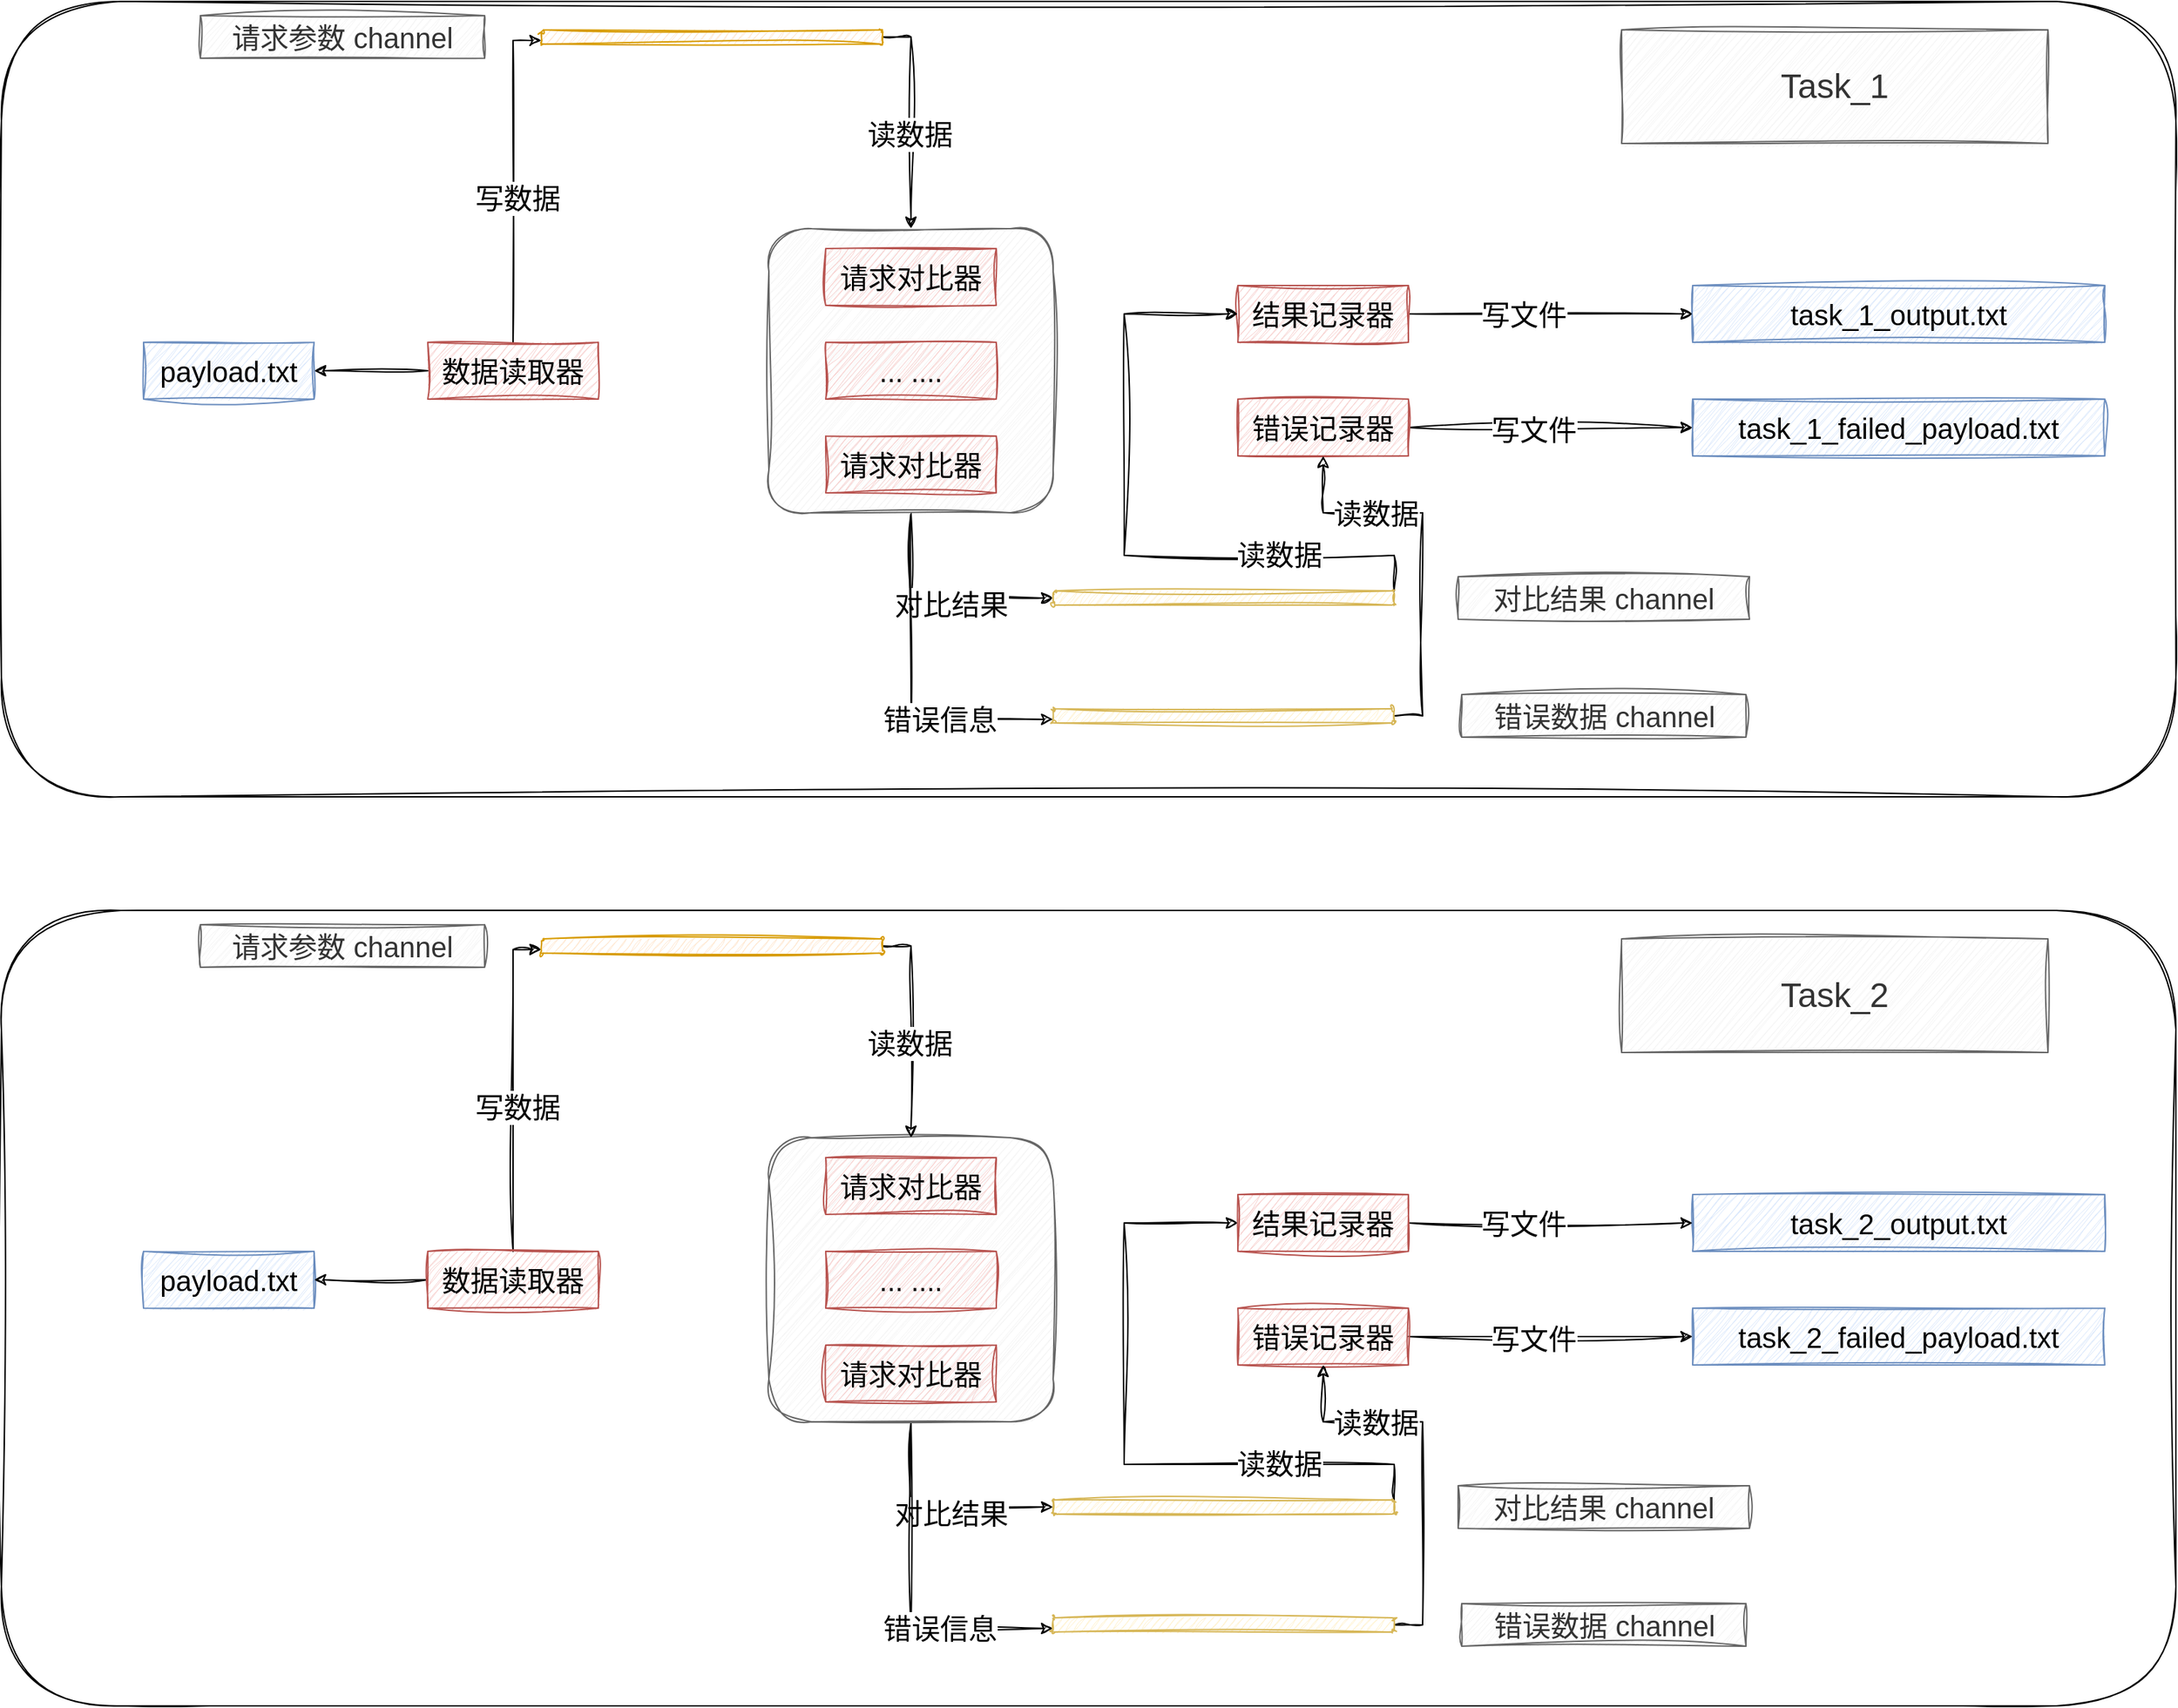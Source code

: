 <mxfile version="27.1.4">
  <diagram name="第 1 页" id="gOwj-vQniG3H-YBWemjl">
    <mxGraphModel dx="2249" dy="1315" grid="1" gridSize="10" guides="1" tooltips="1" connect="1" arrows="1" fold="1" page="1" pageScale="1" pageWidth="4800" pageHeight="4800" math="0" shadow="0">
      <root>
        <mxCell id="0" />
        <mxCell id="1" parent="0" />
        <mxCell id="X8sbBprj1SlT98JKXLwf-49" value="" style="rounded=1;whiteSpace=wrap;html=1;sketch=1;curveFitting=1;jiggle=2;" vertex="1" parent="1">
          <mxGeometry x="380" y="740" width="1530" height="560" as="geometry" />
        </mxCell>
        <mxCell id="X8sbBprj1SlT98JKXLwf-50" style="edgeStyle=orthogonalEdgeStyle;rounded=0;orthogonalLoop=1;jettySize=auto;html=1;exitX=0.5;exitY=1;exitDx=0;exitDy=0;entryX=0;entryY=0.5;entryDx=0;entryDy=0;sketch=1;curveFitting=1;jiggle=2;" edge="1" parent="1" source="X8sbBprj1SlT98JKXLwf-54" target="X8sbBprj1SlT98JKXLwf-77">
          <mxGeometry relative="1" as="geometry" />
        </mxCell>
        <mxCell id="X8sbBprj1SlT98JKXLwf-51" value="对比结果" style="edgeLabel;html=1;align=center;verticalAlign=middle;resizable=0;points=[];fontSize=20;sketch=1;curveFitting=1;jiggle=2;" vertex="1" connectable="0" parent="X8sbBprj1SlT98JKXLwf-50">
          <mxGeometry x="0.1" y="-4" relative="1" as="geometry">
            <mxPoint as="offset" />
          </mxGeometry>
        </mxCell>
        <mxCell id="X8sbBprj1SlT98JKXLwf-52" style="edgeStyle=orthogonalEdgeStyle;rounded=0;orthogonalLoop=1;jettySize=auto;html=1;exitX=0.5;exitY=1;exitDx=0;exitDy=0;entryX=0;entryY=0.75;entryDx=0;entryDy=0;sketch=1;curveFitting=1;jiggle=2;" edge="1" parent="1" source="X8sbBprj1SlT98JKXLwf-54" target="X8sbBprj1SlT98JKXLwf-81">
          <mxGeometry relative="1" as="geometry" />
        </mxCell>
        <mxCell id="X8sbBprj1SlT98JKXLwf-53" value="错误信息" style="edgeLabel;html=1;align=center;verticalAlign=middle;resizable=0;points=[];fontSize=20;sketch=1;curveFitting=1;jiggle=2;" vertex="1" connectable="0" parent="X8sbBprj1SlT98JKXLwf-52">
          <mxGeometry x="0.348" y="2" relative="1" as="geometry">
            <mxPoint y="1" as="offset" />
          </mxGeometry>
        </mxCell>
        <mxCell id="X8sbBprj1SlT98JKXLwf-54" value="" style="rounded=1;whiteSpace=wrap;html=1;fillColor=#f5f5f5;fontColor=#333333;strokeColor=#666666;sketch=1;curveFitting=1;jiggle=2;" vertex="1" parent="1">
          <mxGeometry x="920" y="900" width="200" height="200" as="geometry" />
        </mxCell>
        <mxCell id="X8sbBprj1SlT98JKXLwf-55" value="payload.txt" style="rounded=0;whiteSpace=wrap;html=1;fillColor=#dae8fc;strokeColor=#6c8ebf;fontSize=20;sketch=1;curveFitting=1;jiggle=2;" vertex="1" parent="1">
          <mxGeometry x="480" y="980" width="120" height="40" as="geometry" />
        </mxCell>
        <mxCell id="X8sbBprj1SlT98JKXLwf-56" value="请求对比器" style="rounded=0;whiteSpace=wrap;html=1;fontSize=20;fillColor=#f8cecc;strokeColor=#b85450;sketch=1;curveFitting=1;jiggle=2;" vertex="1" parent="1">
          <mxGeometry x="960" y="914" width="120" height="40" as="geometry" />
        </mxCell>
        <mxCell id="X8sbBprj1SlT98JKXLwf-57" value="task_1_output.txt" style="rounded=0;whiteSpace=wrap;html=1;fontSize=20;fillColor=#dae8fc;strokeColor=#6c8ebf;sketch=1;curveFitting=1;jiggle=2;" vertex="1" parent="1">
          <mxGeometry x="1570" y="940" width="290" height="40" as="geometry" />
        </mxCell>
        <mxCell id="X8sbBprj1SlT98JKXLwf-58" value="task_1_failed_payload.txt" style="rounded=0;whiteSpace=wrap;html=1;fontSize=20;fillColor=#dae8fc;strokeColor=#6c8ebf;sketch=1;curveFitting=1;jiggle=2;" vertex="1" parent="1">
          <mxGeometry x="1570" y="1020" width="290" height="40" as="geometry" />
        </mxCell>
        <mxCell id="X8sbBprj1SlT98JKXLwf-59" value="请求对比器" style="rounded=0;whiteSpace=wrap;html=1;fontSize=20;fillColor=#f8cecc;strokeColor=#b85450;sketch=1;curveFitting=1;jiggle=2;" vertex="1" parent="1">
          <mxGeometry x="960" y="1046" width="120" height="40" as="geometry" />
        </mxCell>
        <mxCell id="X8sbBprj1SlT98JKXLwf-60" style="edgeStyle=orthogonalEdgeStyle;rounded=0;orthogonalLoop=1;jettySize=auto;html=1;exitX=0;exitY=0.5;exitDx=0;exitDy=0;sketch=1;curveFitting=1;jiggle=2;" edge="1" parent="1" source="X8sbBprj1SlT98JKXLwf-63" target="X8sbBprj1SlT98JKXLwf-55">
          <mxGeometry relative="1" as="geometry" />
        </mxCell>
        <mxCell id="X8sbBprj1SlT98JKXLwf-61" style="edgeStyle=orthogonalEdgeStyle;rounded=0;orthogonalLoop=1;jettySize=auto;html=1;exitX=0.5;exitY=0;exitDx=0;exitDy=0;entryX=0;entryY=0.75;entryDx=0;entryDy=0;sketch=1;curveFitting=1;jiggle=2;" edge="1" parent="1" source="X8sbBprj1SlT98JKXLwf-63" target="X8sbBprj1SlT98JKXLwf-72">
          <mxGeometry relative="1" as="geometry" />
        </mxCell>
        <mxCell id="X8sbBprj1SlT98JKXLwf-62" value="写数据" style="edgeLabel;html=1;align=center;verticalAlign=middle;resizable=0;points=[];fontSize=20;sketch=1;curveFitting=1;jiggle=2;" vertex="1" connectable="0" parent="X8sbBprj1SlT98JKXLwf-61">
          <mxGeometry x="-0.119" y="-3" relative="1" as="geometry">
            <mxPoint as="offset" />
          </mxGeometry>
        </mxCell>
        <mxCell id="X8sbBprj1SlT98JKXLwf-63" value="数据读取器" style="rounded=0;whiteSpace=wrap;html=1;fillColor=#f8cecc;strokeColor=#b85450;fontSize=20;sketch=1;curveFitting=1;jiggle=2;" vertex="1" parent="1">
          <mxGeometry x="680" y="980" width="120" height="40" as="geometry" />
        </mxCell>
        <mxCell id="X8sbBprj1SlT98JKXLwf-64" style="edgeStyle=orthogonalEdgeStyle;rounded=0;orthogonalLoop=1;jettySize=auto;html=1;exitX=1;exitY=0.5;exitDx=0;exitDy=0;entryX=0;entryY=0.5;entryDx=0;entryDy=0;sketch=1;curveFitting=1;jiggle=2;" edge="1" parent="1" source="X8sbBprj1SlT98JKXLwf-66" target="X8sbBprj1SlT98JKXLwf-57">
          <mxGeometry relative="1" as="geometry" />
        </mxCell>
        <mxCell id="X8sbBprj1SlT98JKXLwf-65" value="写文件" style="edgeLabel;html=1;align=center;verticalAlign=middle;resizable=0;points=[];fontSize=20;sketch=1;curveFitting=1;jiggle=2;" vertex="1" connectable="0" parent="X8sbBprj1SlT98JKXLwf-64">
          <mxGeometry x="-0.19" relative="1" as="geometry">
            <mxPoint as="offset" />
          </mxGeometry>
        </mxCell>
        <mxCell id="X8sbBprj1SlT98JKXLwf-66" value="结果记录器" style="rounded=0;whiteSpace=wrap;html=1;fontSize=20;fillColor=#f8cecc;strokeColor=#b85450;sketch=1;curveFitting=1;jiggle=2;" vertex="1" parent="1">
          <mxGeometry x="1250" y="940" width="120" height="40" as="geometry" />
        </mxCell>
        <mxCell id="X8sbBprj1SlT98JKXLwf-67" style="edgeStyle=orthogonalEdgeStyle;rounded=0;orthogonalLoop=1;jettySize=auto;html=1;exitX=1;exitY=0.5;exitDx=0;exitDy=0;sketch=1;curveFitting=1;jiggle=2;" edge="1" parent="1" source="X8sbBprj1SlT98JKXLwf-69" target="X8sbBprj1SlT98JKXLwf-58">
          <mxGeometry relative="1" as="geometry" />
        </mxCell>
        <mxCell id="X8sbBprj1SlT98JKXLwf-68" value="写文件" style="edgeLabel;html=1;align=center;verticalAlign=middle;resizable=0;points=[];fontSize=20;sketch=1;curveFitting=1;jiggle=2;" vertex="1" connectable="0" parent="X8sbBprj1SlT98JKXLwf-67">
          <mxGeometry x="-0.12" y="-1" relative="1" as="geometry">
            <mxPoint as="offset" />
          </mxGeometry>
        </mxCell>
        <mxCell id="X8sbBprj1SlT98JKXLwf-69" value="错误记录器" style="rounded=0;whiteSpace=wrap;html=1;fontSize=20;fillColor=#f8cecc;strokeColor=#b85450;sketch=1;curveFitting=1;jiggle=2;" vertex="1" parent="1">
          <mxGeometry x="1250" y="1020" width="120" height="40" as="geometry" />
        </mxCell>
        <mxCell id="X8sbBprj1SlT98JKXLwf-70" style="edgeStyle=orthogonalEdgeStyle;rounded=0;orthogonalLoop=1;jettySize=auto;html=1;exitX=1;exitY=0.5;exitDx=0;exitDy=0;sketch=1;curveFitting=1;jiggle=2;" edge="1" parent="1" source="X8sbBprj1SlT98JKXLwf-72" target="X8sbBprj1SlT98JKXLwf-54">
          <mxGeometry relative="1" as="geometry" />
        </mxCell>
        <mxCell id="X8sbBprj1SlT98JKXLwf-71" value="读数据" style="edgeLabel;html=1;align=center;verticalAlign=middle;resizable=0;points=[];fontSize=20;sketch=1;curveFitting=1;jiggle=2;" vertex="1" connectable="0" parent="X8sbBprj1SlT98JKXLwf-70">
          <mxGeometry x="0.136" y="-1" relative="1" as="geometry">
            <mxPoint as="offset" />
          </mxGeometry>
        </mxCell>
        <mxCell id="X8sbBprj1SlT98JKXLwf-72" value="" style="rounded=1;whiteSpace=wrap;html=1;fillColor=#ffe6cc;strokeColor=#d79b00;sketch=1;curveFitting=1;jiggle=2;" vertex="1" parent="1">
          <mxGeometry x="760" y="760" width="240" height="10" as="geometry" />
        </mxCell>
        <mxCell id="X8sbBprj1SlT98JKXLwf-73" value="请求参数 channel" style="text;html=1;align=center;verticalAlign=middle;whiteSpace=wrap;rounded=0;fontSize=20;fillColor=#f5f5f5;strokeColor=#666666;fontColor=#333333;sketch=1;curveFitting=1;jiggle=2;" vertex="1" parent="1">
          <mxGeometry x="520" y="750" width="200" height="30" as="geometry" />
        </mxCell>
        <mxCell id="X8sbBprj1SlT98JKXLwf-74" value="... ...." style="rounded=0;whiteSpace=wrap;html=1;fontSize=20;fillColor=#f8cecc;strokeColor=#b85450;sketch=1;curveFitting=1;jiggle=2;" vertex="1" parent="1">
          <mxGeometry x="960" y="980" width="120" height="40" as="geometry" />
        </mxCell>
        <mxCell id="X8sbBprj1SlT98JKXLwf-75" style="edgeStyle=orthogonalEdgeStyle;rounded=0;orthogonalLoop=1;jettySize=auto;html=1;exitX=1;exitY=0;exitDx=0;exitDy=0;entryX=0;entryY=0.5;entryDx=0;entryDy=0;sketch=1;curveFitting=1;jiggle=2;" edge="1" parent="1" source="X8sbBprj1SlT98JKXLwf-77" target="X8sbBprj1SlT98JKXLwf-66">
          <mxGeometry relative="1" as="geometry">
            <Array as="points">
              <mxPoint x="1360" y="1130" />
              <mxPoint x="1170" y="1130" />
              <mxPoint x="1170" y="960" />
            </Array>
          </mxGeometry>
        </mxCell>
        <mxCell id="X8sbBprj1SlT98JKXLwf-76" value="读数据" style="edgeLabel;html=1;align=center;verticalAlign=middle;resizable=0;points=[];fontSize=20;sketch=1;curveFitting=1;jiggle=2;" vertex="1" connectable="0" parent="X8sbBprj1SlT98JKXLwf-75">
          <mxGeometry x="-0.542" y="-1" relative="1" as="geometry">
            <mxPoint as="offset" />
          </mxGeometry>
        </mxCell>
        <mxCell id="X8sbBprj1SlT98JKXLwf-77" value="" style="rounded=1;whiteSpace=wrap;html=1;fillColor=#fff2cc;strokeColor=#d6b656;sketch=1;curveFitting=1;jiggle=2;" vertex="1" parent="1">
          <mxGeometry x="1120" y="1155" width="240" height="10" as="geometry" />
        </mxCell>
        <mxCell id="X8sbBprj1SlT98JKXLwf-78" value="对比结果 channel" style="text;html=1;align=center;verticalAlign=middle;whiteSpace=wrap;rounded=0;fontSize=20;fillColor=#f5f5f5;fontColor=#333333;strokeColor=#666666;sketch=1;curveFitting=1;jiggle=2;" vertex="1" parent="1">
          <mxGeometry x="1405" y="1145" width="205" height="30" as="geometry" />
        </mxCell>
        <mxCell id="X8sbBprj1SlT98JKXLwf-79" style="edgeStyle=orthogonalEdgeStyle;rounded=0;orthogonalLoop=1;jettySize=auto;html=1;exitX=1;exitY=0.5;exitDx=0;exitDy=0;entryX=0.5;entryY=1;entryDx=0;entryDy=0;sketch=1;curveFitting=1;jiggle=2;" edge="1" parent="1" source="X8sbBprj1SlT98JKXLwf-81" target="X8sbBprj1SlT98JKXLwf-69">
          <mxGeometry relative="1" as="geometry">
            <Array as="points">
              <mxPoint x="1380" y="1243" />
              <mxPoint x="1380" y="1100" />
              <mxPoint x="1310" y="1100" />
            </Array>
          </mxGeometry>
        </mxCell>
        <mxCell id="X8sbBprj1SlT98JKXLwf-80" value="读数据" style="edgeLabel;html=1;align=center;verticalAlign=middle;resizable=0;points=[];fontSize=20;sketch=1;curveFitting=1;jiggle=2;" vertex="1" connectable="0" parent="X8sbBprj1SlT98JKXLwf-79">
          <mxGeometry x="0.436" relative="1" as="geometry">
            <mxPoint as="offset" />
          </mxGeometry>
        </mxCell>
        <mxCell id="X8sbBprj1SlT98JKXLwf-81" value="" style="rounded=1;whiteSpace=wrap;html=1;fillColor=#fff2cc;strokeColor=#d6b656;sketch=1;curveFitting=1;jiggle=2;" vertex="1" parent="1">
          <mxGeometry x="1120" y="1238" width="240" height="10" as="geometry" />
        </mxCell>
        <mxCell id="X8sbBprj1SlT98JKXLwf-82" value="错误数据 channel" style="text;html=1;align=center;verticalAlign=middle;whiteSpace=wrap;rounded=0;fontSize=20;fillColor=#f5f5f5;fontColor=#333333;strokeColor=#666666;sketch=1;curveFitting=1;jiggle=2;" vertex="1" parent="1">
          <mxGeometry x="1407.5" y="1228" width="200" height="30" as="geometry" />
        </mxCell>
        <mxCell id="X8sbBprj1SlT98JKXLwf-83" value="&lt;font style=&quot;font-size: 24px;&quot;&gt;Task_1&lt;/font&gt;" style="text;html=1;align=center;verticalAlign=middle;whiteSpace=wrap;rounded=0;fillColor=#f5f5f5;strokeColor=#666666;fontColor=#333333;sketch=1;curveFitting=1;jiggle=2;" vertex="1" parent="1">
          <mxGeometry x="1520" y="760" width="300" height="80" as="geometry" />
        </mxCell>
        <mxCell id="X8sbBprj1SlT98JKXLwf-121" value="" style="rounded=1;whiteSpace=wrap;html=1;sketch=1;curveFitting=1;jiggle=2;" vertex="1" parent="1">
          <mxGeometry x="380" y="1380" width="1530" height="560" as="geometry" />
        </mxCell>
        <mxCell id="X8sbBprj1SlT98JKXLwf-122" style="edgeStyle=orthogonalEdgeStyle;rounded=0;orthogonalLoop=1;jettySize=auto;html=1;exitX=0.5;exitY=1;exitDx=0;exitDy=0;entryX=0;entryY=0.5;entryDx=0;entryDy=0;sketch=1;curveFitting=1;jiggle=2;" edge="1" parent="1" source="X8sbBprj1SlT98JKXLwf-126" target="X8sbBprj1SlT98JKXLwf-149">
          <mxGeometry relative="1" as="geometry" />
        </mxCell>
        <mxCell id="X8sbBprj1SlT98JKXLwf-123" value="对比结果" style="edgeLabel;html=1;align=center;verticalAlign=middle;resizable=0;points=[];fontSize=20;sketch=1;curveFitting=1;jiggle=2;" vertex="1" connectable="0" parent="X8sbBprj1SlT98JKXLwf-122">
          <mxGeometry x="0.1" y="-4" relative="1" as="geometry">
            <mxPoint as="offset" />
          </mxGeometry>
        </mxCell>
        <mxCell id="X8sbBprj1SlT98JKXLwf-124" style="edgeStyle=orthogonalEdgeStyle;rounded=0;orthogonalLoop=1;jettySize=auto;html=1;exitX=0.5;exitY=1;exitDx=0;exitDy=0;entryX=0;entryY=0.75;entryDx=0;entryDy=0;sketch=1;curveFitting=1;jiggle=2;" edge="1" parent="1" source="X8sbBprj1SlT98JKXLwf-126" target="X8sbBprj1SlT98JKXLwf-153">
          <mxGeometry relative="1" as="geometry" />
        </mxCell>
        <mxCell id="X8sbBprj1SlT98JKXLwf-125" value="错误信息" style="edgeLabel;html=1;align=center;verticalAlign=middle;resizable=0;points=[];fontSize=20;sketch=1;curveFitting=1;jiggle=2;" vertex="1" connectable="0" parent="X8sbBprj1SlT98JKXLwf-124">
          <mxGeometry x="0.348" y="2" relative="1" as="geometry">
            <mxPoint y="1" as="offset" />
          </mxGeometry>
        </mxCell>
        <mxCell id="X8sbBprj1SlT98JKXLwf-126" value="" style="rounded=1;whiteSpace=wrap;html=1;fillColor=#f5f5f5;fontColor=#333333;strokeColor=#666666;sketch=1;curveFitting=1;jiggle=2;" vertex="1" parent="1">
          <mxGeometry x="920" y="1540" width="200" height="200" as="geometry" />
        </mxCell>
        <mxCell id="X8sbBprj1SlT98JKXLwf-127" value="payload.txt" style="rounded=0;whiteSpace=wrap;html=1;fillColor=#dae8fc;strokeColor=#6c8ebf;fontSize=20;sketch=1;curveFitting=1;jiggle=2;" vertex="1" parent="1">
          <mxGeometry x="480" y="1620" width="120" height="40" as="geometry" />
        </mxCell>
        <mxCell id="X8sbBprj1SlT98JKXLwf-128" value="请求对比器" style="rounded=0;whiteSpace=wrap;html=1;fontSize=20;fillColor=#f8cecc;strokeColor=#b85450;sketch=1;curveFitting=1;jiggle=2;" vertex="1" parent="1">
          <mxGeometry x="960" y="1554" width="120" height="40" as="geometry" />
        </mxCell>
        <mxCell id="X8sbBprj1SlT98JKXLwf-129" value="task_2_output.txt" style="rounded=0;whiteSpace=wrap;html=1;fontSize=20;fillColor=#dae8fc;strokeColor=#6c8ebf;sketch=1;curveFitting=1;jiggle=2;" vertex="1" parent="1">
          <mxGeometry x="1570" y="1580" width="290" height="40" as="geometry" />
        </mxCell>
        <mxCell id="X8sbBprj1SlT98JKXLwf-130" value="task_2_failed_payload.txt" style="rounded=0;whiteSpace=wrap;html=1;fontSize=20;fillColor=#dae8fc;strokeColor=#6c8ebf;sketch=1;curveFitting=1;jiggle=2;" vertex="1" parent="1">
          <mxGeometry x="1570" y="1660" width="290" height="40" as="geometry" />
        </mxCell>
        <mxCell id="X8sbBprj1SlT98JKXLwf-131" value="请求对比器" style="rounded=0;whiteSpace=wrap;html=1;fontSize=20;fillColor=#f8cecc;strokeColor=#b85450;sketch=1;curveFitting=1;jiggle=2;" vertex="1" parent="1">
          <mxGeometry x="960" y="1686" width="120" height="40" as="geometry" />
        </mxCell>
        <mxCell id="X8sbBprj1SlT98JKXLwf-132" style="edgeStyle=orthogonalEdgeStyle;rounded=0;orthogonalLoop=1;jettySize=auto;html=1;exitX=0;exitY=0.5;exitDx=0;exitDy=0;sketch=1;curveFitting=1;jiggle=2;" edge="1" parent="1" source="X8sbBprj1SlT98JKXLwf-135" target="X8sbBprj1SlT98JKXLwf-127">
          <mxGeometry relative="1" as="geometry" />
        </mxCell>
        <mxCell id="X8sbBprj1SlT98JKXLwf-133" style="edgeStyle=orthogonalEdgeStyle;rounded=0;orthogonalLoop=1;jettySize=auto;html=1;exitX=0.5;exitY=0;exitDx=0;exitDy=0;entryX=0;entryY=0.75;entryDx=0;entryDy=0;sketch=1;curveFitting=1;jiggle=2;" edge="1" parent="1" source="X8sbBprj1SlT98JKXLwf-135" target="X8sbBprj1SlT98JKXLwf-144">
          <mxGeometry relative="1" as="geometry" />
        </mxCell>
        <mxCell id="X8sbBprj1SlT98JKXLwf-134" value="写数据" style="edgeLabel;html=1;align=center;verticalAlign=middle;resizable=0;points=[];fontSize=20;sketch=1;curveFitting=1;jiggle=2;" vertex="1" connectable="0" parent="X8sbBprj1SlT98JKXLwf-133">
          <mxGeometry x="-0.119" y="-3" relative="1" as="geometry">
            <mxPoint as="offset" />
          </mxGeometry>
        </mxCell>
        <mxCell id="X8sbBprj1SlT98JKXLwf-135" value="数据读取器" style="rounded=0;whiteSpace=wrap;html=1;fillColor=#f8cecc;strokeColor=#b85450;fontSize=20;sketch=1;curveFitting=1;jiggle=2;" vertex="1" parent="1">
          <mxGeometry x="680" y="1620" width="120" height="40" as="geometry" />
        </mxCell>
        <mxCell id="X8sbBprj1SlT98JKXLwf-136" style="edgeStyle=orthogonalEdgeStyle;rounded=0;orthogonalLoop=1;jettySize=auto;html=1;exitX=1;exitY=0.5;exitDx=0;exitDy=0;entryX=0;entryY=0.5;entryDx=0;entryDy=0;sketch=1;curveFitting=1;jiggle=2;" edge="1" parent="1" source="X8sbBprj1SlT98JKXLwf-138" target="X8sbBprj1SlT98JKXLwf-129">
          <mxGeometry relative="1" as="geometry" />
        </mxCell>
        <mxCell id="X8sbBprj1SlT98JKXLwf-137" value="写文件" style="edgeLabel;html=1;align=center;verticalAlign=middle;resizable=0;points=[];fontSize=20;sketch=1;curveFitting=1;jiggle=2;" vertex="1" connectable="0" parent="X8sbBprj1SlT98JKXLwf-136">
          <mxGeometry x="-0.19" relative="1" as="geometry">
            <mxPoint as="offset" />
          </mxGeometry>
        </mxCell>
        <mxCell id="X8sbBprj1SlT98JKXLwf-138" value="结果记录器" style="rounded=0;whiteSpace=wrap;html=1;fontSize=20;fillColor=#f8cecc;strokeColor=#b85450;sketch=1;curveFitting=1;jiggle=2;" vertex="1" parent="1">
          <mxGeometry x="1250" y="1580" width="120" height="40" as="geometry" />
        </mxCell>
        <mxCell id="X8sbBprj1SlT98JKXLwf-139" style="edgeStyle=orthogonalEdgeStyle;rounded=0;orthogonalLoop=1;jettySize=auto;html=1;exitX=1;exitY=0.5;exitDx=0;exitDy=0;sketch=1;curveFitting=1;jiggle=2;" edge="1" parent="1" source="X8sbBprj1SlT98JKXLwf-141" target="X8sbBprj1SlT98JKXLwf-130">
          <mxGeometry relative="1" as="geometry" />
        </mxCell>
        <mxCell id="X8sbBprj1SlT98JKXLwf-140" value="写文件" style="edgeLabel;html=1;align=center;verticalAlign=middle;resizable=0;points=[];fontSize=20;sketch=1;curveFitting=1;jiggle=2;" vertex="1" connectable="0" parent="X8sbBprj1SlT98JKXLwf-139">
          <mxGeometry x="-0.12" y="-1" relative="1" as="geometry">
            <mxPoint as="offset" />
          </mxGeometry>
        </mxCell>
        <mxCell id="X8sbBprj1SlT98JKXLwf-141" value="错误记录器" style="rounded=0;whiteSpace=wrap;html=1;fontSize=20;fillColor=#f8cecc;strokeColor=#b85450;sketch=1;curveFitting=1;jiggle=2;" vertex="1" parent="1">
          <mxGeometry x="1250" y="1660" width="120" height="40" as="geometry" />
        </mxCell>
        <mxCell id="X8sbBprj1SlT98JKXLwf-142" style="edgeStyle=orthogonalEdgeStyle;rounded=0;orthogonalLoop=1;jettySize=auto;html=1;exitX=1;exitY=0.5;exitDx=0;exitDy=0;sketch=1;curveFitting=1;jiggle=2;" edge="1" parent="1" source="X8sbBprj1SlT98JKXLwf-144" target="X8sbBprj1SlT98JKXLwf-126">
          <mxGeometry relative="1" as="geometry" />
        </mxCell>
        <mxCell id="X8sbBprj1SlT98JKXLwf-143" value="读数据" style="edgeLabel;html=1;align=center;verticalAlign=middle;resizable=0;points=[];fontSize=20;sketch=1;curveFitting=1;jiggle=2;" vertex="1" connectable="0" parent="X8sbBprj1SlT98JKXLwf-142">
          <mxGeometry x="0.136" y="-1" relative="1" as="geometry">
            <mxPoint as="offset" />
          </mxGeometry>
        </mxCell>
        <mxCell id="X8sbBprj1SlT98JKXLwf-144" value="" style="rounded=1;whiteSpace=wrap;html=1;fillColor=#ffe6cc;strokeColor=#d79b00;sketch=1;curveFitting=1;jiggle=2;" vertex="1" parent="1">
          <mxGeometry x="760" y="1400" width="240" height="10" as="geometry" />
        </mxCell>
        <mxCell id="X8sbBprj1SlT98JKXLwf-145" value="请求参数 channel" style="text;html=1;align=center;verticalAlign=middle;whiteSpace=wrap;rounded=0;fontSize=20;fillColor=#f5f5f5;strokeColor=#666666;fontColor=#333333;sketch=1;curveFitting=1;jiggle=2;" vertex="1" parent="1">
          <mxGeometry x="520" y="1390" width="200" height="30" as="geometry" />
        </mxCell>
        <mxCell id="X8sbBprj1SlT98JKXLwf-146" value="... ...." style="rounded=0;whiteSpace=wrap;html=1;fontSize=20;fillColor=#f8cecc;strokeColor=#b85450;sketch=1;curveFitting=1;jiggle=2;" vertex="1" parent="1">
          <mxGeometry x="960" y="1620" width="120" height="40" as="geometry" />
        </mxCell>
        <mxCell id="X8sbBprj1SlT98JKXLwf-147" style="edgeStyle=orthogonalEdgeStyle;rounded=0;orthogonalLoop=1;jettySize=auto;html=1;exitX=1;exitY=0;exitDx=0;exitDy=0;entryX=0;entryY=0.5;entryDx=0;entryDy=0;sketch=1;curveFitting=1;jiggle=2;" edge="1" parent="1" source="X8sbBprj1SlT98JKXLwf-149" target="X8sbBprj1SlT98JKXLwf-138">
          <mxGeometry relative="1" as="geometry">
            <Array as="points">
              <mxPoint x="1360" y="1770" />
              <mxPoint x="1170" y="1770" />
              <mxPoint x="1170" y="1600" />
            </Array>
          </mxGeometry>
        </mxCell>
        <mxCell id="X8sbBprj1SlT98JKXLwf-148" value="读数据" style="edgeLabel;html=1;align=center;verticalAlign=middle;resizable=0;points=[];fontSize=20;sketch=1;curveFitting=1;jiggle=2;" vertex="1" connectable="0" parent="X8sbBprj1SlT98JKXLwf-147">
          <mxGeometry x="-0.542" y="-1" relative="1" as="geometry">
            <mxPoint as="offset" />
          </mxGeometry>
        </mxCell>
        <mxCell id="X8sbBprj1SlT98JKXLwf-149" value="" style="rounded=1;whiteSpace=wrap;html=1;fillColor=#fff2cc;strokeColor=#d6b656;sketch=1;curveFitting=1;jiggle=2;" vertex="1" parent="1">
          <mxGeometry x="1120" y="1795" width="240" height="10" as="geometry" />
        </mxCell>
        <mxCell id="X8sbBprj1SlT98JKXLwf-150" value="对比结果 channel" style="text;html=1;align=center;verticalAlign=middle;whiteSpace=wrap;rounded=0;fontSize=20;fillColor=#f5f5f5;fontColor=#333333;strokeColor=#666666;sketch=1;curveFitting=1;jiggle=2;" vertex="1" parent="1">
          <mxGeometry x="1405" y="1785" width="205" height="30" as="geometry" />
        </mxCell>
        <mxCell id="X8sbBprj1SlT98JKXLwf-151" style="edgeStyle=orthogonalEdgeStyle;rounded=0;orthogonalLoop=1;jettySize=auto;html=1;exitX=1;exitY=0.5;exitDx=0;exitDy=0;entryX=0.5;entryY=1;entryDx=0;entryDy=0;sketch=1;curveFitting=1;jiggle=2;" edge="1" parent="1" source="X8sbBprj1SlT98JKXLwf-153" target="X8sbBprj1SlT98JKXLwf-141">
          <mxGeometry relative="1" as="geometry">
            <Array as="points">
              <mxPoint x="1380" y="1883" />
              <mxPoint x="1380" y="1740" />
              <mxPoint x="1310" y="1740" />
            </Array>
          </mxGeometry>
        </mxCell>
        <mxCell id="X8sbBprj1SlT98JKXLwf-152" value="读数据" style="edgeLabel;html=1;align=center;verticalAlign=middle;resizable=0;points=[];fontSize=20;sketch=1;curveFitting=1;jiggle=2;" vertex="1" connectable="0" parent="X8sbBprj1SlT98JKXLwf-151">
          <mxGeometry x="0.436" relative="1" as="geometry">
            <mxPoint as="offset" />
          </mxGeometry>
        </mxCell>
        <mxCell id="X8sbBprj1SlT98JKXLwf-153" value="" style="rounded=1;whiteSpace=wrap;html=1;fillColor=#fff2cc;strokeColor=#d6b656;sketch=1;curveFitting=1;jiggle=2;" vertex="1" parent="1">
          <mxGeometry x="1120" y="1878" width="240" height="10" as="geometry" />
        </mxCell>
        <mxCell id="X8sbBprj1SlT98JKXLwf-154" value="错误数据 channel" style="text;html=1;align=center;verticalAlign=middle;whiteSpace=wrap;rounded=0;fontSize=20;fillColor=#f5f5f5;fontColor=#333333;strokeColor=#666666;sketch=1;curveFitting=1;jiggle=2;" vertex="1" parent="1">
          <mxGeometry x="1407.5" y="1868" width="200" height="30" as="geometry" />
        </mxCell>
        <mxCell id="X8sbBprj1SlT98JKXLwf-155" value="&lt;font style=&quot;font-size: 24px;&quot;&gt;Task_2&lt;/font&gt;" style="text;html=1;align=center;verticalAlign=middle;whiteSpace=wrap;rounded=0;fillColor=#f5f5f5;strokeColor=#666666;fontColor=#333333;sketch=1;curveFitting=1;jiggle=2;" vertex="1" parent="1">
          <mxGeometry x="1520" y="1400" width="300" height="80" as="geometry" />
        </mxCell>
      </root>
    </mxGraphModel>
  </diagram>
</mxfile>
